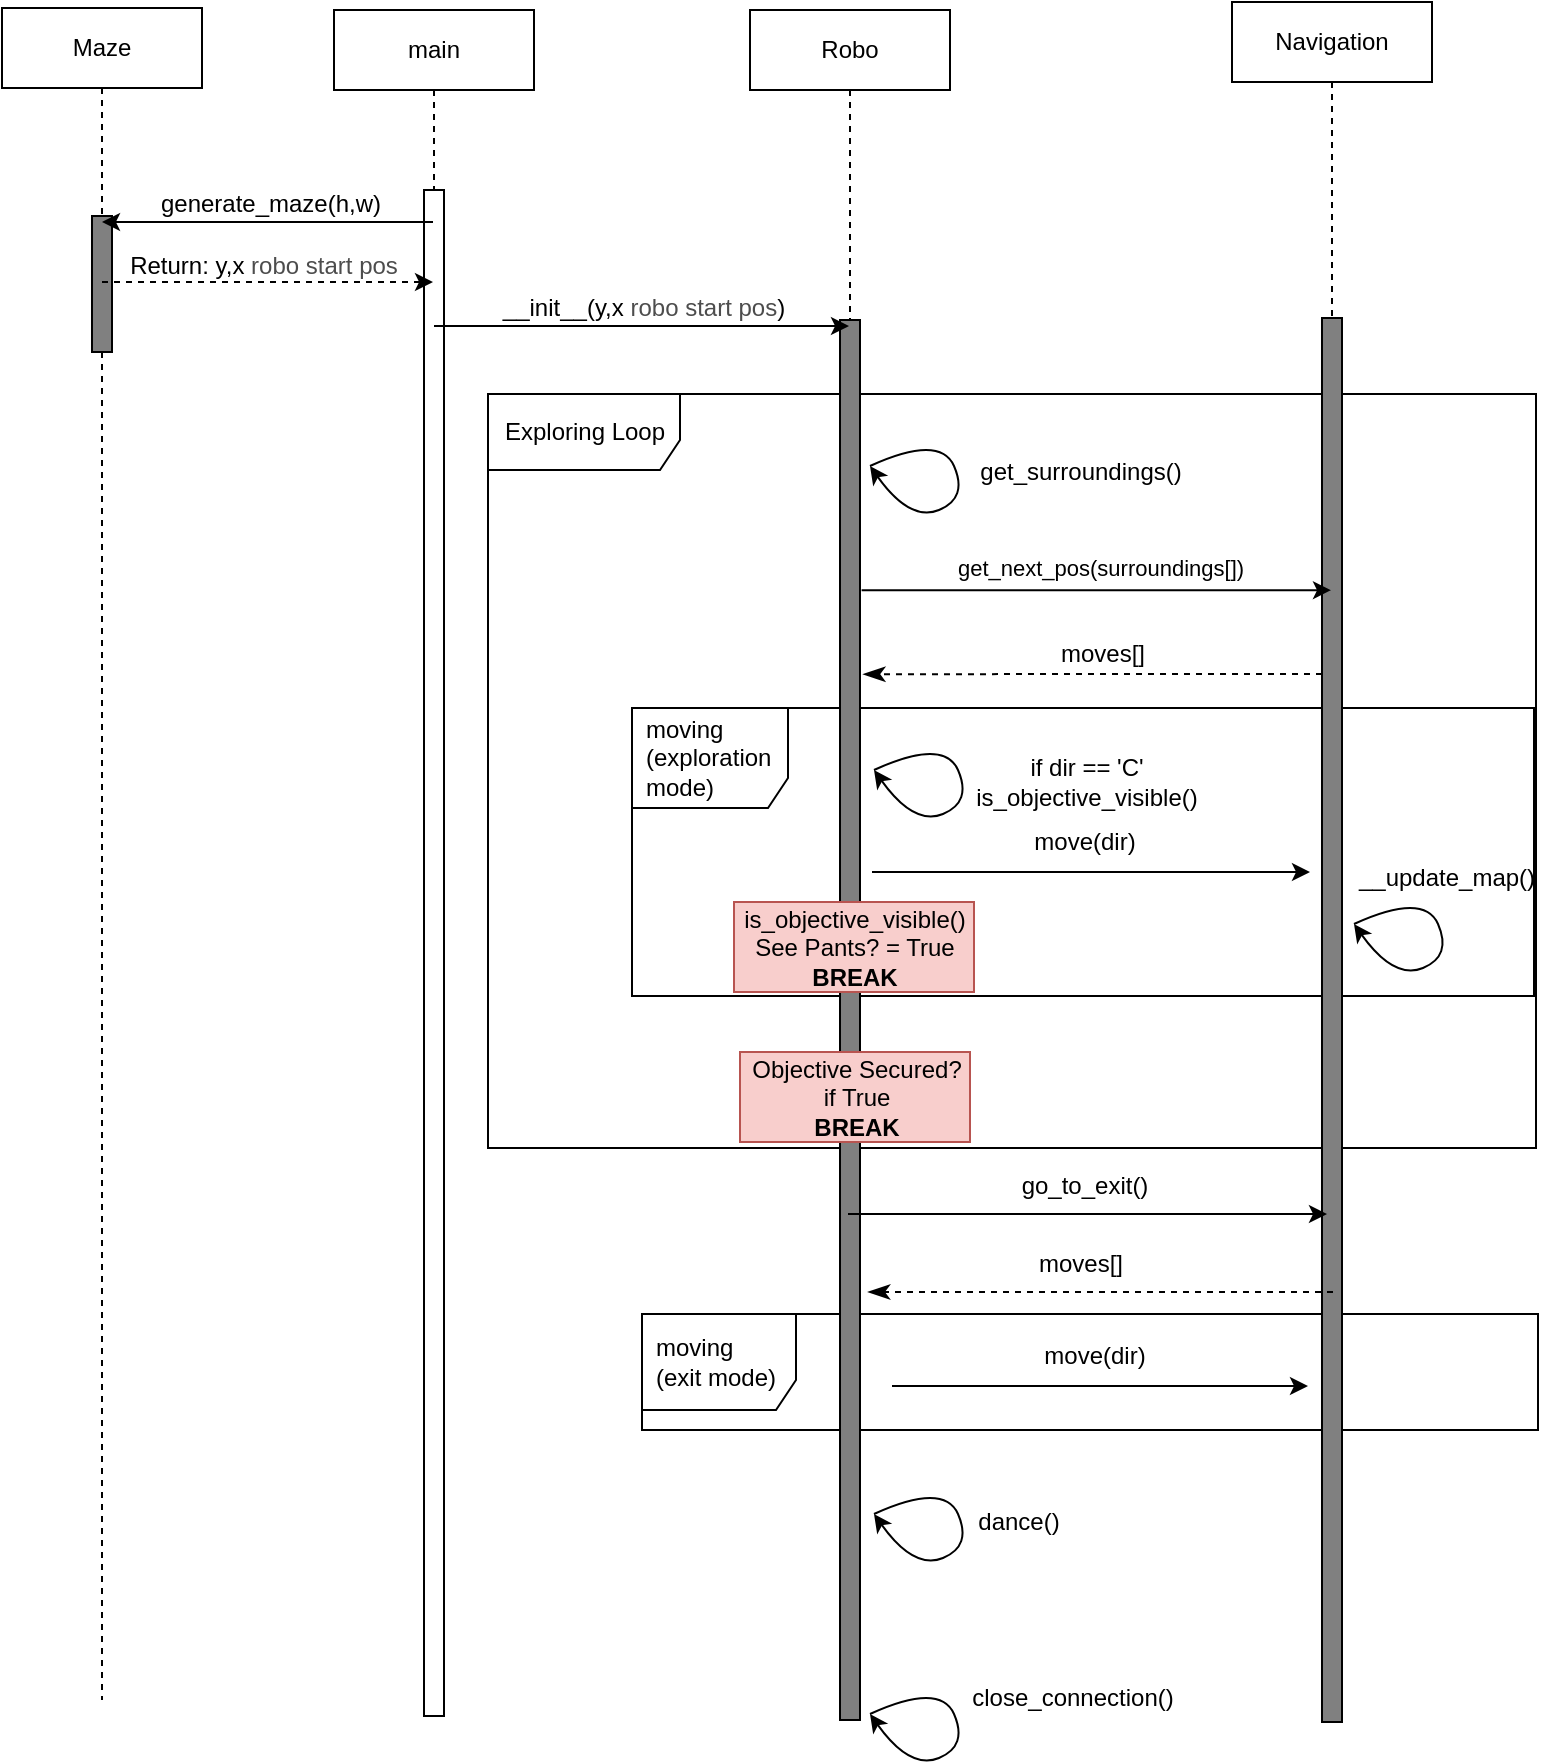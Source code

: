 <mxfile version="14.5.7" type="device"><diagram name="FINAL" id="L9QzcXd0JXPcLLw81Ks9"><mxGraphModel dx="1883" dy="1331" grid="0" gridSize="10" guides="0" tooltips="1" connect="1" arrows="1" fold="1" page="0" pageScale="1" pageWidth="850" pageHeight="1100" math="0" shadow="0"><root><mxCell id="6Cso-Vyppv0-YWHuUaU4-0"/><mxCell id="6Cso-Vyppv0-YWHuUaU4-1" parent="6Cso-Vyppv0-YWHuUaU4-0"/><mxCell id="dgrzH4q-BB2c1kxYo49r-0" value="moving&lt;br&gt;(exit mode)" style="shape=umlFrame;whiteSpace=wrap;html=1;width=77;height=48;boundedLbl=1;verticalAlign=middle;align=left;spacingLeft=5;fillColor=none;" parent="6Cso-Vyppv0-YWHuUaU4-1" vertex="1"><mxGeometry x="137" y="614" width="448" height="58" as="geometry"/></mxCell><mxCell id="6Cso-Vyppv0-YWHuUaU4-4" value="Exploring Loop" style="shape=umlFrame;tabPosition=left;html=1;boundedLbl=1;labelInHeader=1;width=96;height=38;" parent="6Cso-Vyppv0-YWHuUaU4-1" vertex="1"><mxGeometry x="60" y="154" width="524" height="377" as="geometry"/></mxCell><mxCell id="qAlkJZfNMYigi983xvb0-7" value="moving&lt;br&gt;(exploration mode)" style="shape=umlFrame;whiteSpace=wrap;html=1;width=78;height=50;boundedLbl=1;verticalAlign=middle;align=left;spacingLeft=5;fillColor=none;" parent="6Cso-Vyppv0-YWHuUaU4-1" vertex="1"><mxGeometry x="132" y="311" width="451" height="144" as="geometry"/></mxCell><mxCell id="6Cso-Vyppv0-YWHuUaU4-5" value="main" style="shape=umlLifeline;perimeter=lifelinePerimeter;whiteSpace=wrap;html=1;container=1;collapsible=0;recursiveResize=0;outlineConnect=0;" parent="6Cso-Vyppv0-YWHuUaU4-1" vertex="1"><mxGeometry x="-17" y="-38" width="100" height="853" as="geometry"/></mxCell><mxCell id="6Cso-Vyppv0-YWHuUaU4-6" value="" style="html=1;points=[];perimeter=orthogonalPerimeter;" parent="6Cso-Vyppv0-YWHuUaU4-5" vertex="1"><mxGeometry x="45" y="90" width="10" height="763" as="geometry"/></mxCell><mxCell id="6Cso-Vyppv0-YWHuUaU4-9" value="Robo" style="shape=umlLifeline;perimeter=lifelinePerimeter;whiteSpace=wrap;html=1;container=1;collapsible=0;recursiveResize=0;outlineConnect=0;" parent="6Cso-Vyppv0-YWHuUaU4-1" vertex="1"><mxGeometry x="191" y="-38" width="100" height="855" as="geometry"/></mxCell><mxCell id="6Cso-Vyppv0-YWHuUaU4-10" value="" style="html=1;points=[];perimeter=orthogonalPerimeter;fillColor=#808080;" parent="6Cso-Vyppv0-YWHuUaU4-9" vertex="1"><mxGeometry x="45" y="155" width="10" height="700" as="geometry"/></mxCell><mxCell id="6Cso-Vyppv0-YWHuUaU4-11" value="Navigation" style="shape=umlLifeline;perimeter=lifelinePerimeter;whiteSpace=wrap;html=1;container=1;collapsible=0;recursiveResize=0;outlineConnect=0;" parent="6Cso-Vyppv0-YWHuUaU4-1" vertex="1"><mxGeometry x="432" y="-42" width="100" height="860" as="geometry"/></mxCell><mxCell id="6Cso-Vyppv0-YWHuUaU4-12" value="" style="html=1;points=[];perimeter=orthogonalPerimeter;fillColor=#808080;" parent="6Cso-Vyppv0-YWHuUaU4-11" vertex="1"><mxGeometry x="45" y="158" width="10" height="702" as="geometry"/></mxCell><mxCell id="6Cso-Vyppv0-YWHuUaU4-13" value="" style="endArrow=classic;html=1;exitX=1.08;exitY=0.193;exitDx=0;exitDy=0;exitPerimeter=0;" parent="6Cso-Vyppv0-YWHuUaU4-1" source="6Cso-Vyppv0-YWHuUaU4-10" target="6Cso-Vyppv0-YWHuUaU4-11" edge="1"><mxGeometry width="50" height="50" relative="1" as="geometry"><mxPoint x="244" y="320" as="sourcePoint"/><mxPoint x="601" y="416" as="targetPoint"/><Array as="points"/></mxGeometry></mxCell><mxCell id="6Cso-Vyppv0-YWHuUaU4-14" value="get_next_pos(surroundings[])" style="edgeLabel;html=1;align=center;verticalAlign=middle;resizable=0;points=[];" parent="6Cso-Vyppv0-YWHuUaU4-13" vertex="1" connectable="0"><mxGeometry x="0.057" y="4" relative="1" as="geometry"><mxPoint x="-4.8" y="-7.1" as="offset"/></mxGeometry></mxCell><mxCell id="6Cso-Vyppv0-YWHuUaU4-20" value="is_objective_visible()&lt;br&gt;See Pants? = True&lt;br&gt;&lt;b&gt;BREAK&lt;/b&gt;" style="text;html=1;align=center;verticalAlign=middle;resizable=0;points=[];autosize=1;fillColor=#f8cecc;strokeColor=#b85450;" parent="6Cso-Vyppv0-YWHuUaU4-1" vertex="1"><mxGeometry x="183" y="408" width="120" height="45" as="geometry"/></mxCell><mxCell id="6Cso-Vyppv0-YWHuUaU4-21" value="" style="endArrow=classicThin;html=1;rounded=0;align=center;verticalAlign=bottom;dashed=1;endFill=1;labelBackgroundColor=none;startSize=9;endSize=8;entryX=1.16;entryY=0.253;entryDx=0;entryDy=0;entryPerimeter=0;" parent="6Cso-Vyppv0-YWHuUaU4-1" source="6Cso-Vyppv0-YWHuUaU4-12" target="6Cso-Vyppv0-YWHuUaU4-10" edge="1"><mxGeometry relative="1" as="geometry"><mxPoint x="445" y="304" as="sourcePoint"/><mxPoint x="248" y="369" as="targetPoint"/><Array as="points"><mxPoint x="426" y="294"/></Array></mxGeometry></mxCell><mxCell id="6Cso-Vyppv0-YWHuUaU4-22" value="" style="resizable=0;html=1;align=center;verticalAlign=top;labelBackgroundColor=none;" parent="6Cso-Vyppv0-YWHuUaU4-21" connectable="0" vertex="1"><mxGeometry relative="1" as="geometry"/></mxCell><mxCell id="6Cso-Vyppv0-YWHuUaU4-23" value="Maze" style="shape=umlLifeline;perimeter=lifelinePerimeter;whiteSpace=wrap;html=1;container=1;collapsible=0;recursiveResize=0;outlineConnect=0;" parent="6Cso-Vyppv0-YWHuUaU4-1" vertex="1"><mxGeometry x="-183" y="-39" width="100" height="846" as="geometry"/></mxCell><mxCell id="6Cso-Vyppv0-YWHuUaU4-24" value="" style="html=1;points=[];perimeter=orthogonalPerimeter;fillColor=#808080;" parent="6Cso-Vyppv0-YWHuUaU4-23" vertex="1"><mxGeometry x="45" y="104" width="10" height="68" as="geometry"/></mxCell><mxCell id="6Cso-Vyppv0-YWHuUaU4-25" value="" style="endArrow=classic;html=1;" parent="6Cso-Vyppv0-YWHuUaU4-1" source="6Cso-Vyppv0-YWHuUaU4-5" target="6Cso-Vyppv0-YWHuUaU4-23" edge="1"><mxGeometry width="50" height="50" relative="1" as="geometry"><mxPoint x="100" y="194" as="sourcePoint"/><mxPoint x="150" y="144" as="targetPoint"/><Array as="points"><mxPoint x="-41" y="68"/></Array></mxGeometry></mxCell><mxCell id="6Cso-Vyppv0-YWHuUaU4-26" value="generate_maze(h,w)" style="text;html=1;align=center;verticalAlign=middle;resizable=0;points=[];autosize=1;" parent="6Cso-Vyppv0-YWHuUaU4-1" vertex="1"><mxGeometry x="-109" y="50" width="120" height="18" as="geometry"/></mxCell><mxCell id="6Cso-Vyppv0-YWHuUaU4-27" value="" style="endArrow=classic;html=1;dashed=1;" parent="6Cso-Vyppv0-YWHuUaU4-1" source="6Cso-Vyppv0-YWHuUaU4-23" target="6Cso-Vyppv0-YWHuUaU4-5" edge="1"><mxGeometry width="50" height="50" relative="1" as="geometry"><mxPoint x="-31" y="138" as="sourcePoint"/><mxPoint x="19" y="88" as="targetPoint"/><Array as="points"><mxPoint x="-29" y="98"/></Array></mxGeometry></mxCell><mxCell id="6Cso-Vyppv0-YWHuUaU4-28" value="Return: y,x &lt;font color=&quot;#4d4d4d&quot;&gt;robo start pos&lt;/font&gt;" style="text;html=1;strokeColor=none;fillColor=none;align=center;verticalAlign=middle;whiteSpace=wrap;rounded=0;" parent="6Cso-Vyppv0-YWHuUaU4-1" vertex="1"><mxGeometry x="-126" y="80" width="148" height="20" as="geometry"/></mxCell><mxCell id="6Cso-Vyppv0-YWHuUaU4-29" value="" style="endArrow=classic;html=1;" parent="6Cso-Vyppv0-YWHuUaU4-1" source="6Cso-Vyppv0-YWHuUaU4-5" target="6Cso-Vyppv0-YWHuUaU4-9" edge="1"><mxGeometry width="50" height="50" relative="1" as="geometry"><mxPoint x="242" y="253" as="sourcePoint"/><mxPoint x="292" y="203" as="targetPoint"/><Array as="points"><mxPoint x="139" y="120"/></Array></mxGeometry></mxCell><mxCell id="6Cso-Vyppv0-YWHuUaU4-30" value="__init__(y,x&amp;nbsp;&lt;font color=&quot;#4d4d4d&quot;&gt;robo start pos&lt;/font&gt;)" style="text;html=1;strokeColor=none;fillColor=none;align=center;verticalAlign=middle;whiteSpace=wrap;rounded=0;" parent="6Cso-Vyppv0-YWHuUaU4-1" vertex="1"><mxGeometry x="46" y="101" width="184" height="20" as="geometry"/></mxCell><mxCell id="6Cso-Vyppv0-YWHuUaU4-31" value="moves[]" style="text;html=1;align=center;verticalAlign=middle;resizable=0;points=[];autosize=1;" parent="6Cso-Vyppv0-YWHuUaU4-1" vertex="1"><mxGeometry x="341" y="275" width="52" height="18" as="geometry"/></mxCell><mxCell id="6Cso-Vyppv0-YWHuUaU4-32" value="" style="endArrow=classic;html=1;strokeWidth=1;" parent="6Cso-Vyppv0-YWHuUaU4-1" edge="1"><mxGeometry width="50" height="50" relative="1" as="geometry"><mxPoint x="252" y="393" as="sourcePoint"/><mxPoint x="471" y="393" as="targetPoint"/><Array as="points"><mxPoint x="471" y="393"/></Array></mxGeometry></mxCell><mxCell id="6Cso-Vyppv0-YWHuUaU4-33" value="move(dir)" style="text;html=1;align=center;verticalAlign=middle;resizable=0;points=[];autosize=1;" parent="6Cso-Vyppv0-YWHuUaU4-1" vertex="1"><mxGeometry x="327" y="369" width="61" height="18" as="geometry"/></mxCell><mxCell id="6Cso-Vyppv0-YWHuUaU4-36" value="" style="endArrow=classic;html=1;strokeWidth=1;" parent="6Cso-Vyppv0-YWHuUaU4-1" edge="1"><mxGeometry width="50" height="50" relative="1" as="geometry"><mxPoint x="240" y="564" as="sourcePoint"/><mxPoint x="479.5" y="564" as="targetPoint"/><Array as="points"><mxPoint x="293" y="564"/></Array></mxGeometry></mxCell><mxCell id="6Cso-Vyppv0-YWHuUaU4-37" value="go_to_exit()" style="text;html=1;align=center;verticalAlign=middle;resizable=0;points=[];autosize=1;" parent="6Cso-Vyppv0-YWHuUaU4-1" vertex="1"><mxGeometry x="321" y="541" width="73" height="18" as="geometry"/></mxCell><mxCell id="6Cso-Vyppv0-YWHuUaU4-38" value="" style="endArrow=classicThin;html=1;rounded=0;align=center;verticalAlign=bottom;dashed=1;endFill=1;labelBackgroundColor=none;startSize=9;endSize=8;" parent="6Cso-Vyppv0-YWHuUaU4-1" edge="1"><mxGeometry relative="1" as="geometry"><mxPoint x="482.5" y="603" as="sourcePoint"/><mxPoint x="250" y="603" as="targetPoint"/><Array as="points"><mxPoint x="433" y="603"/></Array></mxGeometry></mxCell><mxCell id="6Cso-Vyppv0-YWHuUaU4-39" value="" style="resizable=0;html=1;align=center;verticalAlign=top;labelBackgroundColor=none;" parent="6Cso-Vyppv0-YWHuUaU4-38" connectable="0" vertex="1"><mxGeometry relative="1" as="geometry"/></mxCell><mxCell id="6Cso-Vyppv0-YWHuUaU4-40" value="moves[]" style="text;html=1;align=center;verticalAlign=middle;resizable=0;points=[];autosize=1;" parent="6Cso-Vyppv0-YWHuUaU4-1" vertex="1"><mxGeometry x="330" y="580" width="52" height="18" as="geometry"/></mxCell><mxCell id="6Cso-Vyppv0-YWHuUaU4-41" value="" style="endArrow=classic;html=1;strokeWidth=1;" parent="6Cso-Vyppv0-YWHuUaU4-1" edge="1"><mxGeometry width="50" height="50" relative="1" as="geometry"><mxPoint x="262" y="650" as="sourcePoint"/><mxPoint x="470" y="650" as="targetPoint"/><Array as="points"><mxPoint x="345.5" y="650"/></Array></mxGeometry></mxCell><mxCell id="6Cso-Vyppv0-YWHuUaU4-42" value="move(dir)" style="text;html=1;align=center;verticalAlign=middle;resizable=0;points=[];autosize=1;" parent="6Cso-Vyppv0-YWHuUaU4-1" vertex="1"><mxGeometry x="332" y="626" width="61" height="18" as="geometry"/></mxCell><mxCell id="6Cso-Vyppv0-YWHuUaU4-45" value="dance()" style="text;html=1;align=center;verticalAlign=middle;resizable=0;points=[];autosize=1;" parent="6Cso-Vyppv0-YWHuUaU4-1" vertex="1"><mxGeometry x="299" y="709" width="51" height="18" as="geometry"/></mxCell><mxCell id="6Cso-Vyppv0-YWHuUaU4-49" value="close_connection()" style="text;html=1;align=center;verticalAlign=middle;resizable=0;points=[];autosize=1;" parent="6Cso-Vyppv0-YWHuUaU4-1" vertex="1"><mxGeometry x="296" y="797" width="111" height="18" as="geometry"/></mxCell><mxCell id="qAlkJZfNMYigi983xvb0-0" value="" style="curved=1;endArrow=classic;html=1;strokeWidth=1;" parent="6Cso-Vyppv0-YWHuUaU4-1" edge="1"><mxGeometry width="50" height="50" relative="1" as="geometry"><mxPoint x="253" y="342" as="sourcePoint"/><mxPoint x="253" y="342" as="targetPoint"/><Array as="points"><mxPoint x="288" y="326"/><mxPoint x="302" y="358"/><mxPoint x="273" y="370"/></Array></mxGeometry></mxCell><mxCell id="qAlkJZfNMYigi983xvb0-1" value="if dir == 'C'&lt;br&gt;is_objective_visible()" style="text;html=1;align=center;verticalAlign=middle;resizable=0;points=[];autosize=1;" parent="6Cso-Vyppv0-YWHuUaU4-1" vertex="1"><mxGeometry x="299" y="332" width="120" height="31" as="geometry"/></mxCell><mxCell id="qAlkJZfNMYigi983xvb0-4" value="" style="curved=1;endArrow=classic;html=1;strokeWidth=1;" parent="6Cso-Vyppv0-YWHuUaU4-1" edge="1"><mxGeometry width="50" height="50" relative="1" as="geometry"><mxPoint x="253" y="714" as="sourcePoint"/><mxPoint x="253" y="714" as="targetPoint"/><Array as="points"><mxPoint x="288" y="698"/><mxPoint x="302" y="730"/><mxPoint x="273" y="742"/></Array></mxGeometry></mxCell><mxCell id="qAlkJZfNMYigi983xvb0-5" value="get_surroundings()" style="text;html=1;align=center;verticalAlign=middle;resizable=0;points=[];autosize=1;" parent="6Cso-Vyppv0-YWHuUaU4-1" vertex="1"><mxGeometry x="300" y="184" width="111" height="18" as="geometry"/></mxCell><mxCell id="RRv4F4MxbFtvJTW7879u-1" value="" style="curved=1;endArrow=classic;html=1;strokeWidth=1;" edge="1" parent="6Cso-Vyppv0-YWHuUaU4-1"><mxGeometry width="50" height="50" relative="1" as="geometry"><mxPoint x="493" y="419" as="sourcePoint"/><mxPoint x="493" y="419" as="targetPoint"/><Array as="points"><mxPoint x="528" y="403"/><mxPoint x="542" y="435"/><mxPoint x="513" y="447"/></Array></mxGeometry></mxCell><mxCell id="RRv4F4MxbFtvJTW7879u-2" value="__update_map()" style="text;html=1;align=center;verticalAlign=middle;resizable=0;points=[];autosize=1;" vertex="1" parent="6Cso-Vyppv0-YWHuUaU4-1"><mxGeometry x="490" y="387" width="98" height="18" as="geometry"/></mxCell><mxCell id="RRv4F4MxbFtvJTW7879u-3" value="Objective Secured?&lt;br&gt;if True&lt;br&gt;&lt;b&gt;BREAK&lt;/b&gt;" style="text;html=1;align=center;verticalAlign=middle;resizable=0;points=[];autosize=1;fillColor=#f8cecc;strokeColor=#b85450;" vertex="1" parent="6Cso-Vyppv0-YWHuUaU4-1"><mxGeometry x="186" y="483" width="115" height="45" as="geometry"/></mxCell><mxCell id="RRv4F4MxbFtvJTW7879u-5" value="" style="curved=1;endArrow=classic;html=1;strokeWidth=1;" edge="1" parent="6Cso-Vyppv0-YWHuUaU4-1"><mxGeometry width="50" height="50" relative="1" as="geometry"><mxPoint x="251" y="190" as="sourcePoint"/><mxPoint x="251" y="190" as="targetPoint"/><Array as="points"><mxPoint x="286" y="174"/><mxPoint x="300" y="206"/><mxPoint x="271" y="218"/></Array></mxGeometry></mxCell><mxCell id="RRv4F4MxbFtvJTW7879u-7" value="" style="curved=1;endArrow=classic;html=1;strokeWidth=1;" edge="1" parent="6Cso-Vyppv0-YWHuUaU4-1"><mxGeometry width="50" height="50" relative="1" as="geometry"><mxPoint x="251" y="814" as="sourcePoint"/><mxPoint x="251" y="814" as="targetPoint"/><Array as="points"><mxPoint x="286" y="798"/><mxPoint x="300" y="830"/><mxPoint x="271" y="842"/></Array></mxGeometry></mxCell></root></mxGraphModel></diagram></mxfile>